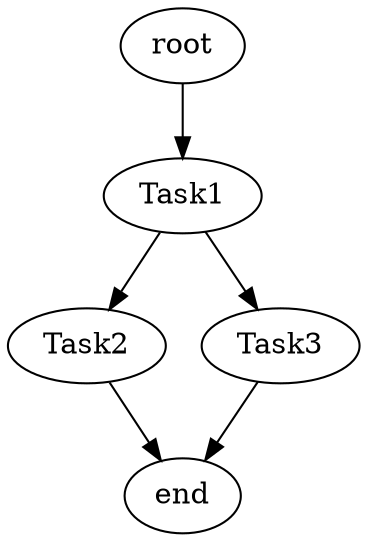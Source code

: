 digraph DataDistribution {
    root    [size=1000000000]; // 1Gflop
    Task1   [size=1000000000]; // 1Gflop
    Task2   [size=1000000000]; // 1Gflop
    Task3   [size=1000000000]; // 1Gflop
    end     [size=1000000000]; // 1Gflop

    // Not considered for execution but required.
    root -> Task1   [size=10];
    
    // Considered for execution but required.
    Task1 -> Task2  [size=13107200];
    Task1 -> Task3  [size=13107200];

    // Not considered for execution but required.
    Task3 -> end    [size=10];
    Task2 -> end    [size=10];
}

